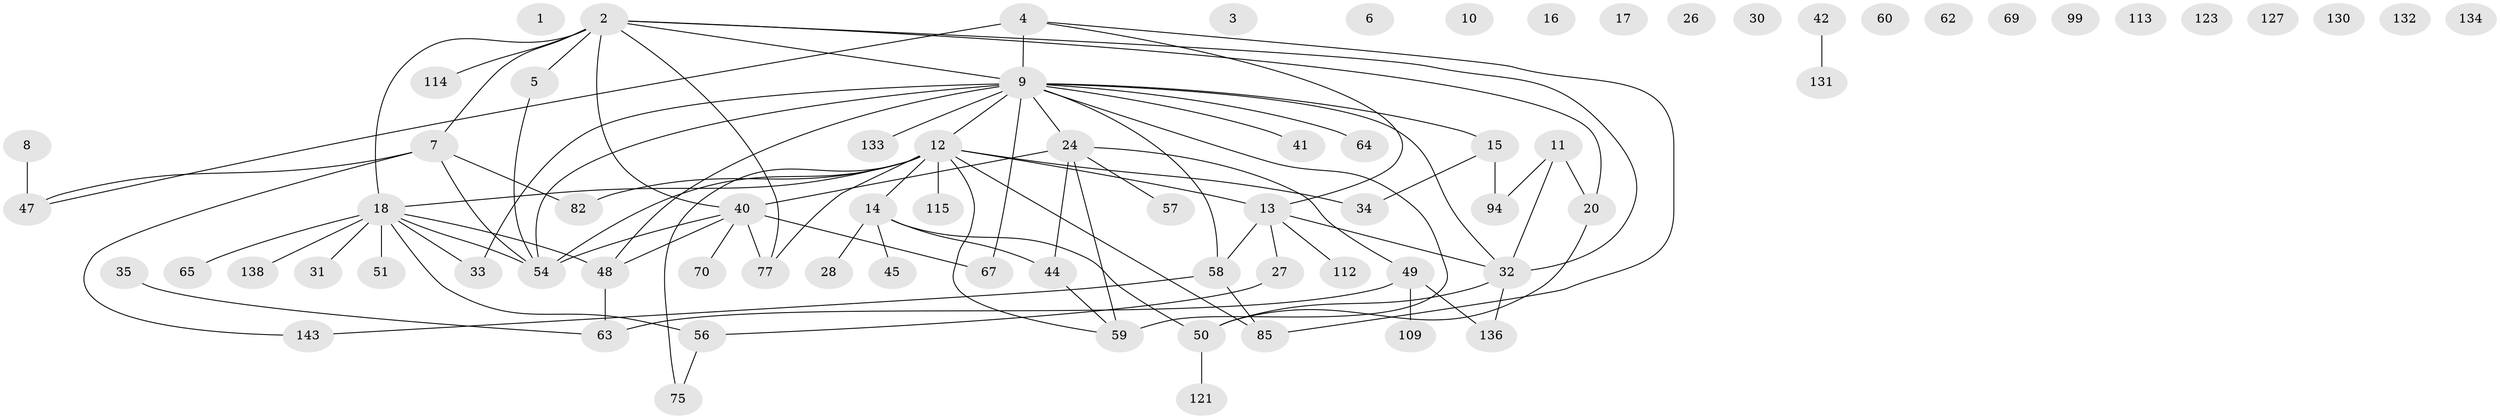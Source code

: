 // original degree distribution, {0: 0.1111111111111111, 4: 0.09027777777777778, 2: 0.24305555555555555, 1: 0.24305555555555555, 7: 0.013888888888888888, 3: 0.2361111111111111, 6: 0.027777777777777776, 5: 0.034722222222222224}
// Generated by graph-tools (version 1.1) at 2025/13/03/09/25 04:13:14]
// undirected, 74 vertices, 89 edges
graph export_dot {
graph [start="1"]
  node [color=gray90,style=filled];
  1;
  2 [super="+29+91+104+137"];
  3;
  4 [super="+46+93+97+101"];
  5 [super="+73+140"];
  6 [super="+144"];
  7 [super="+55"];
  8 [super="+71"];
  9 [super="+23+39+98+108+120+139"];
  10;
  11 [super="+122"];
  12 [super="+84+86+90+96"];
  13 [super="+22+25"];
  14 [super="+74+119+142"];
  15 [super="+21+117"];
  16;
  17 [super="+37"];
  18 [super="+19+38+43"];
  20 [super="+36+124"];
  24 [super="+72+116"];
  26;
  27 [super="+105"];
  28;
  30;
  31 [super="+87"];
  32 [super="+76+89"];
  33;
  34;
  35 [super="+92"];
  40 [super="+80+110+126"];
  41 [super="+78"];
  42 [super="+125"];
  44 [super="+61+68+106"];
  45;
  47;
  48 [super="+81"];
  49 [super="+52+107+135"];
  50 [super="+53"];
  51;
  54 [super="+79+100"];
  56 [super="+129"];
  57;
  58 [super="+88+118"];
  59 [super="+83+102"];
  60;
  62;
  63 [super="+66"];
  64;
  65 [super="+103"];
  67;
  69;
  70;
  75;
  77;
  82 [super="+128"];
  85 [super="+141"];
  94 [super="+95"];
  99;
  109 [super="+111"];
  112;
  113;
  114;
  115;
  121;
  123;
  127;
  130;
  131;
  132;
  133;
  134;
  136;
  138;
  143;
  2 -- 77;
  2 -- 114;
  2 -- 20;
  2 -- 40;
  2 -- 9 [weight=2];
  2 -- 5;
  2 -- 7;
  2 -- 18;
  2 -- 32;
  4 -- 85;
  4 -- 47;
  4 -- 9;
  4 -- 13;
  5 -- 54;
  7 -- 143;
  7 -- 47;
  7 -- 54;
  7 -- 82;
  8 -- 47;
  9 -- 67;
  9 -- 133;
  9 -- 33;
  9 -- 64;
  9 -- 41;
  9 -- 12;
  9 -- 15;
  9 -- 24;
  9 -- 32;
  9 -- 48;
  9 -- 54;
  9 -- 58;
  9 -- 59;
  11 -- 32;
  11 -- 20;
  11 -- 94;
  12 -- 34;
  12 -- 82;
  12 -- 115;
  12 -- 85;
  12 -- 54;
  12 -- 75;
  12 -- 77;
  12 -- 13;
  12 -- 14;
  12 -- 18;
  12 -- 59;
  13 -- 112;
  13 -- 27;
  13 -- 32;
  13 -- 58;
  14 -- 45;
  14 -- 28;
  14 -- 50;
  14 -- 44;
  15 -- 34;
  15 -- 94;
  18 -- 48;
  18 -- 33;
  18 -- 51;
  18 -- 56;
  18 -- 138;
  18 -- 31;
  18 -- 54;
  18 -- 65;
  20 -- 50;
  24 -- 44;
  24 -- 40 [weight=2];
  24 -- 59;
  24 -- 57;
  24 -- 49;
  27 -- 56;
  32 -- 136;
  32 -- 50;
  35 -- 63;
  40 -- 70;
  40 -- 48;
  40 -- 77;
  40 -- 67;
  40 -- 54;
  42 -- 131;
  44 -- 59;
  48 -- 63;
  49 -- 136;
  49 -- 109;
  49 -- 63;
  50 -- 121;
  56 -- 75;
  58 -- 85;
  58 -- 143;
}
